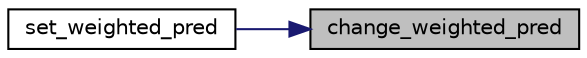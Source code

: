 digraph "change_weighted_pred"
{
 // INTERACTIVE_SVG=YES
 // LATEX_PDF_SIZE
  bgcolor="transparent";
  edge [fontname="Helvetica",fontsize="10",labelfontname="Helvetica",labelfontsize="10"];
  node [fontname="Helvetica",fontsize="10",shape=record];
  rankdir="RL";
  Node1 [label="change_weighted_pred",height=0.2,width=0.4,color="black", fillcolor="grey75", style="filled", fontcolor="black",tooltip=" "];
  Node1 -> Node2 [dir="back",color="midnightblue",fontsize="10",style="solid",fontname="Helvetica"];
  Node2 [label="set_weighted_pred",height=0.2,width=0.4,color="black",URL="$da/d30/stream__cfg_8c.html#a4314d883fc9f00f8aeda81b81a1b9e38",tooltip=" "];
}
